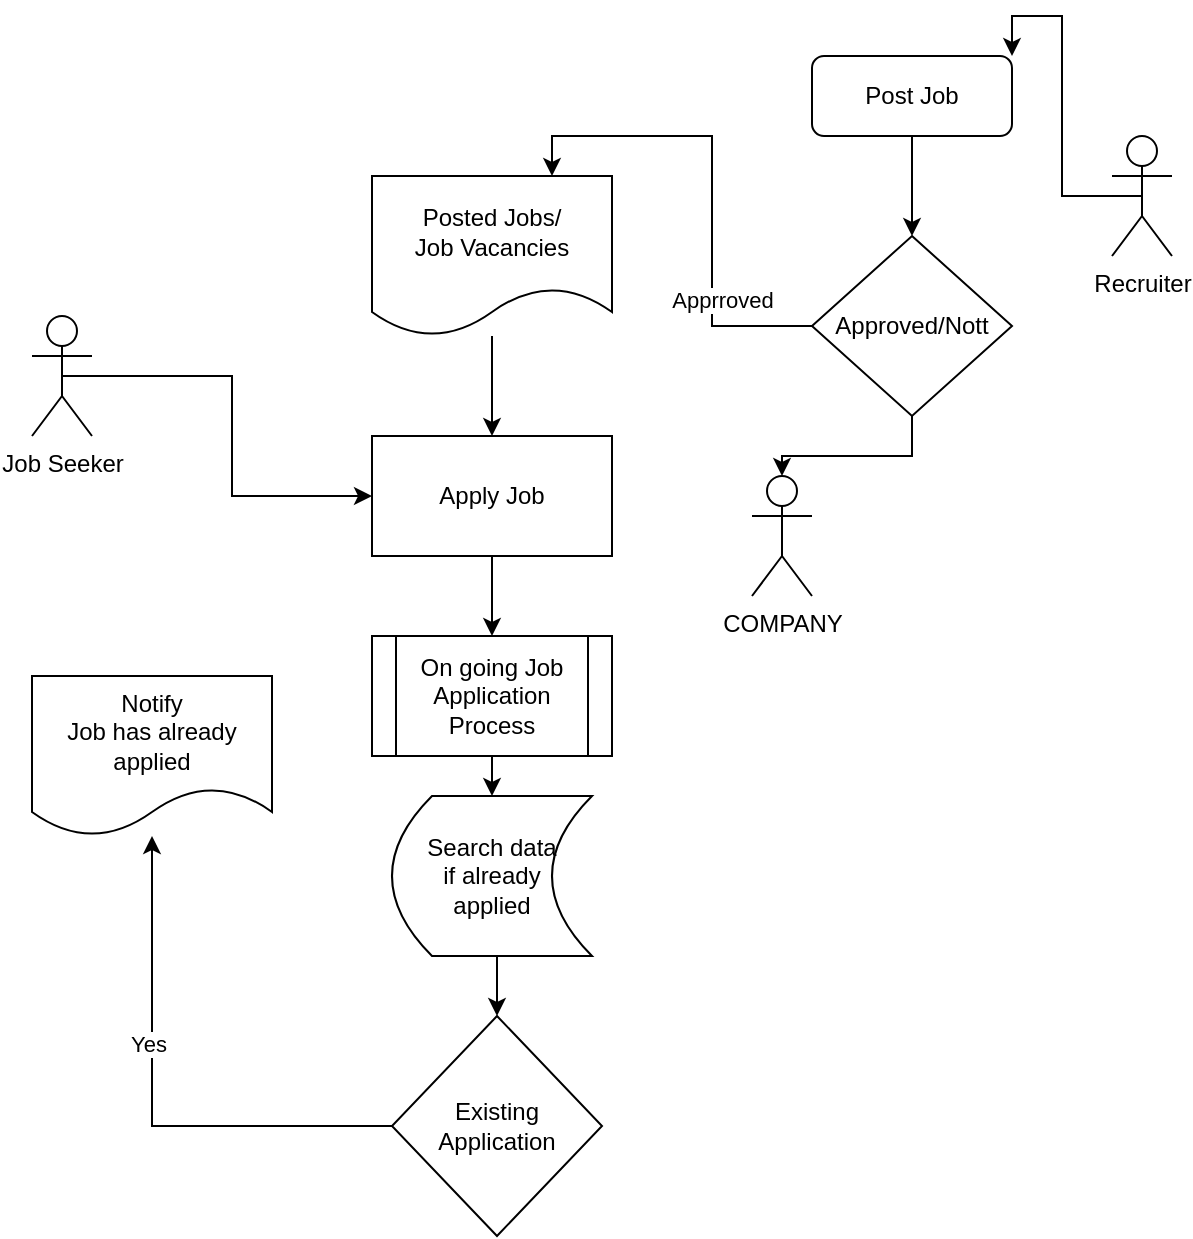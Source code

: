 <mxfile version="20.0.1" type="github">
  <diagram id="wbalTtKaecm9-t2Rqd4S" name="Page-1">
    <mxGraphModel dx="1157" dy="643" grid="1" gridSize="10" guides="1" tooltips="1" connect="1" arrows="1" fold="1" page="1" pageScale="1" pageWidth="850" pageHeight="1100" math="0" shadow="0">
      <root>
        <mxCell id="0" />
        <mxCell id="1" parent="0" />
        <mxCell id="kv7pUbfJyixGY9zZDfro-27" value="" style="edgeStyle=orthogonalEdgeStyle;rounded=0;orthogonalLoop=1;jettySize=auto;html=1;" edge="1" parent="1" source="kv7pUbfJyixGY9zZDfro-1" target="kv7pUbfJyixGY9zZDfro-24">
          <mxGeometry relative="1" as="geometry" />
        </mxCell>
        <mxCell id="kv7pUbfJyixGY9zZDfro-1" value="Apply Job" style="rounded=0;whiteSpace=wrap;html=1;" vertex="1" parent="1">
          <mxGeometry x="320" y="480" width="120" height="60" as="geometry" />
        </mxCell>
        <mxCell id="kv7pUbfJyixGY9zZDfro-17" value="" style="edgeStyle=orthogonalEdgeStyle;rounded=0;orthogonalLoop=1;jettySize=auto;html=1;" edge="1" parent="1" source="kv7pUbfJyixGY9zZDfro-3" target="kv7pUbfJyixGY9zZDfro-15">
          <mxGeometry relative="1" as="geometry" />
        </mxCell>
        <mxCell id="kv7pUbfJyixGY9zZDfro-3" value="Post Job" style="rounded=1;whiteSpace=wrap;html=1;" vertex="1" parent="1">
          <mxGeometry x="540" y="290" width="100" height="40" as="geometry" />
        </mxCell>
        <mxCell id="kv7pUbfJyixGY9zZDfro-10" style="edgeStyle=orthogonalEdgeStyle;rounded=0;orthogonalLoop=1;jettySize=auto;html=1;exitX=0.5;exitY=0.5;exitDx=0;exitDy=0;exitPerimeter=0;" edge="1" parent="1" source="kv7pUbfJyixGY9zZDfro-5" target="kv7pUbfJyixGY9zZDfro-1">
          <mxGeometry relative="1" as="geometry">
            <mxPoint x="255" y="530" as="targetPoint" />
          </mxGeometry>
        </mxCell>
        <mxCell id="kv7pUbfJyixGY9zZDfro-5" value="Job Seeker" style="shape=umlActor;verticalLabelPosition=bottom;verticalAlign=top;html=1;outlineConnect=0;" vertex="1" parent="1">
          <mxGeometry x="150" y="420" width="30" height="60" as="geometry" />
        </mxCell>
        <mxCell id="kv7pUbfJyixGY9zZDfro-12" value="" style="edgeStyle=orthogonalEdgeStyle;rounded=0;orthogonalLoop=1;jettySize=auto;html=1;" edge="1" parent="1" source="kv7pUbfJyixGY9zZDfro-11" target="kv7pUbfJyixGY9zZDfro-1">
          <mxGeometry relative="1" as="geometry" />
        </mxCell>
        <mxCell id="kv7pUbfJyixGY9zZDfro-11" value="Posted Jobs/&lt;br&gt;Job Vacancies" style="shape=document;whiteSpace=wrap;html=1;boundedLbl=1;" vertex="1" parent="1">
          <mxGeometry x="320" y="350" width="120" height="80" as="geometry" />
        </mxCell>
        <mxCell id="kv7pUbfJyixGY9zZDfro-14" style="edgeStyle=orthogonalEdgeStyle;rounded=0;orthogonalLoop=1;jettySize=auto;html=1;exitX=0.5;exitY=0.5;exitDx=0;exitDy=0;exitPerimeter=0;entryX=1;entryY=0;entryDx=0;entryDy=0;" edge="1" parent="1" source="kv7pUbfJyixGY9zZDfro-13" target="kv7pUbfJyixGY9zZDfro-3">
          <mxGeometry relative="1" as="geometry">
            <mxPoint x="620" y="330" as="targetPoint" />
          </mxGeometry>
        </mxCell>
        <mxCell id="kv7pUbfJyixGY9zZDfro-13" value="Recruiter" style="shape=umlActor;verticalLabelPosition=bottom;verticalAlign=top;html=1;outlineConnect=0;" vertex="1" parent="1">
          <mxGeometry x="690" y="330" width="30" height="60" as="geometry" />
        </mxCell>
        <mxCell id="kv7pUbfJyixGY9zZDfro-21" style="edgeStyle=orthogonalEdgeStyle;rounded=0;orthogonalLoop=1;jettySize=auto;html=1;" edge="1" parent="1" source="kv7pUbfJyixGY9zZDfro-15" target="kv7pUbfJyixGY9zZDfro-20">
          <mxGeometry relative="1" as="geometry" />
        </mxCell>
        <mxCell id="kv7pUbfJyixGY9zZDfro-22" style="edgeStyle=orthogonalEdgeStyle;rounded=0;orthogonalLoop=1;jettySize=auto;html=1;exitX=0;exitY=0.5;exitDx=0;exitDy=0;entryX=0.75;entryY=0;entryDx=0;entryDy=0;" edge="1" parent="1" source="kv7pUbfJyixGY9zZDfro-15" target="kv7pUbfJyixGY9zZDfro-11">
          <mxGeometry relative="1" as="geometry" />
        </mxCell>
        <mxCell id="kv7pUbfJyixGY9zZDfro-23" value="Apprroved" style="edgeLabel;html=1;align=center;verticalAlign=middle;resizable=0;points=[];" vertex="1" connectable="0" parent="kv7pUbfJyixGY9zZDfro-22">
          <mxGeometry x="-0.494" y="-5" relative="1" as="geometry">
            <mxPoint y="-1" as="offset" />
          </mxGeometry>
        </mxCell>
        <mxCell id="kv7pUbfJyixGY9zZDfro-15" value="Approved/Nott" style="rhombus;whiteSpace=wrap;html=1;" vertex="1" parent="1">
          <mxGeometry x="540" y="380" width="100" height="90" as="geometry" />
        </mxCell>
        <mxCell id="kv7pUbfJyixGY9zZDfro-20" value="COMPANY&lt;br&gt;" style="shape=umlActor;verticalLabelPosition=bottom;verticalAlign=top;html=1;outlineConnect=0;" vertex="1" parent="1">
          <mxGeometry x="510" y="500" width="30" height="60" as="geometry" />
        </mxCell>
        <mxCell id="kv7pUbfJyixGY9zZDfro-29" style="edgeStyle=orthogonalEdgeStyle;rounded=0;orthogonalLoop=1;jettySize=auto;html=1;exitX=0.5;exitY=1;exitDx=0;exitDy=0;entryX=0.5;entryY=0;entryDx=0;entryDy=0;" edge="1" parent="1" source="kv7pUbfJyixGY9zZDfro-24" target="kv7pUbfJyixGY9zZDfro-28">
          <mxGeometry relative="1" as="geometry" />
        </mxCell>
        <mxCell id="kv7pUbfJyixGY9zZDfro-24" value="On going Job Application Process" style="shape=process;whiteSpace=wrap;html=1;backgroundOutline=1;" vertex="1" parent="1">
          <mxGeometry x="320" y="580" width="120" height="60" as="geometry" />
        </mxCell>
        <mxCell id="kv7pUbfJyixGY9zZDfro-32" style="edgeStyle=orthogonalEdgeStyle;rounded=0;orthogonalLoop=1;jettySize=auto;html=1;exitX=0.5;exitY=1;exitDx=0;exitDy=0;entryX=0.5;entryY=0;entryDx=0;entryDy=0;" edge="1" parent="1" source="kv7pUbfJyixGY9zZDfro-28" target="kv7pUbfJyixGY9zZDfro-31">
          <mxGeometry relative="1" as="geometry" />
        </mxCell>
        <mxCell id="kv7pUbfJyixGY9zZDfro-28" value="Search data&lt;br&gt;if already&lt;br&gt;applied" style="shape=dataStorage;whiteSpace=wrap;html=1;fixedSize=1;" vertex="1" parent="1">
          <mxGeometry x="330" y="660" width="100" height="80" as="geometry" />
        </mxCell>
        <mxCell id="kv7pUbfJyixGY9zZDfro-37" style="edgeStyle=orthogonalEdgeStyle;rounded=0;orthogonalLoop=1;jettySize=auto;html=1;exitX=0;exitY=0.5;exitDx=0;exitDy=0;" edge="1" parent="1" source="kv7pUbfJyixGY9zZDfro-31" target="kv7pUbfJyixGY9zZDfro-36">
          <mxGeometry relative="1" as="geometry" />
        </mxCell>
        <mxCell id="kv7pUbfJyixGY9zZDfro-38" value="Yes" style="edgeLabel;html=1;align=center;verticalAlign=middle;resizable=0;points=[];" vertex="1" connectable="0" parent="kv7pUbfJyixGY9zZDfro-37">
          <mxGeometry x="0.217" y="2" relative="1" as="geometry">
            <mxPoint as="offset" />
          </mxGeometry>
        </mxCell>
        <mxCell id="kv7pUbfJyixGY9zZDfro-31" value="Existing Application" style="rhombus;whiteSpace=wrap;html=1;" vertex="1" parent="1">
          <mxGeometry x="330" y="770" width="105" height="110" as="geometry" />
        </mxCell>
        <mxCell id="kv7pUbfJyixGY9zZDfro-36" value="Notify&lt;br&gt;Job has already applied" style="shape=document;whiteSpace=wrap;html=1;boundedLbl=1;" vertex="1" parent="1">
          <mxGeometry x="150" y="600" width="120" height="80" as="geometry" />
        </mxCell>
      </root>
    </mxGraphModel>
  </diagram>
</mxfile>
